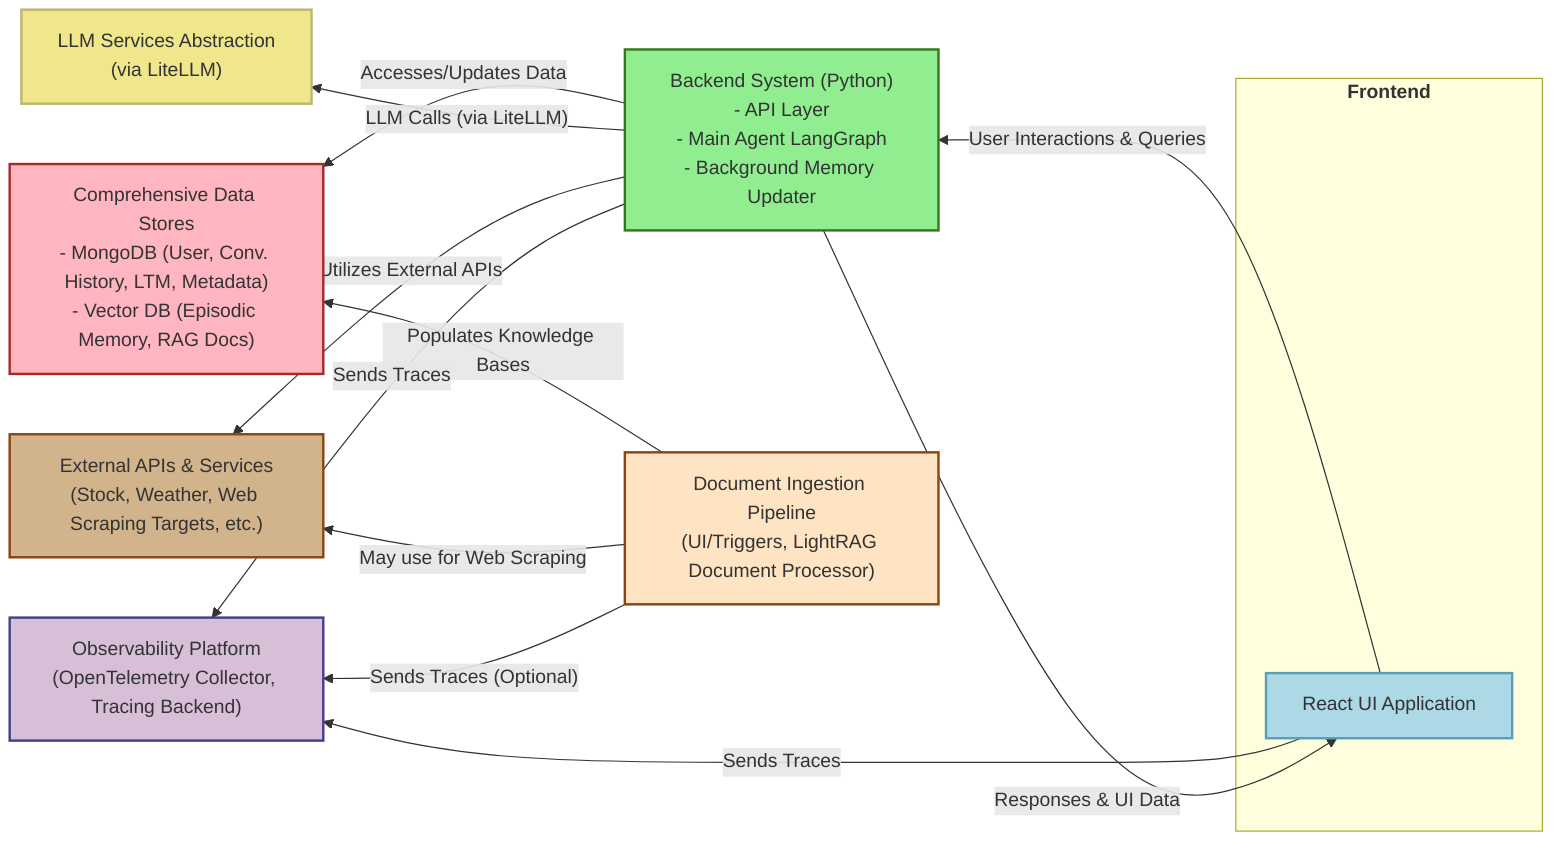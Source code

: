 %%{
  init: {
    'theme': 'base',
    'themeVariables': {
      'fontFamily': 'Comic Sans MS, cursive',
      'fontSize': '14px',
      'primaryColor': '#FFF8DC',        /* cornsilk - main background/default */
      'nodeBorder': '#8B4513',         /* saddle brown */
      'lineColor': '#A0522D',          /* sienna */
      'primaryTextColor': '#5C4033',   /* dark brown */
      'uiColor': '#ADD8E6',            /* light blue - User Interface */
      'backendColor': '#90EE90',       /* light green - Backend System */
      'dataStoreColor': '#FFB6C1',     /* light pink - Data Stores */
      'llmColor': '#F0E68C',           /* khaki - LLM Services */
      'externalSvcColor': '#D2B48C',   /* tan - External Services */
      'observabilityColor': '#D8BFD8',  /* thistle - Observability */
      'ingestionColor': '#FFE4C4',      /* bisque - Ingestion Pipeline */
      'edgeLabelBackground':'#FFFFE0',  /* light yellow */
      'clusterBkg': '#FAFAFA'        /* very light grey for clusters */
    },
    'flowchart': {
      'curve': 'basis'
    }
  }
}%%

graph RL
    classDef uiSystem fill:#ADD8E6,stroke:#5A9FB8,stroke-width:2px;
    classDef backendSystem fill:#90EE90,stroke:#38761D,stroke-width:2px;
    classDef dataStores fill:#FFB6C1,stroke:#A52A2A,stroke-width:2px;
    classDef llmServices fill:#F0E68C,stroke:#BDB76B,stroke-width:2px;
    classDef externalServices fill:#D2B48C,stroke:#8B4513,stroke-width:2px;
    classDef observabilityPlatform fill:#D8BFD8,stroke:#483D8B,stroke-width:2px;
    classDef ingestionPipeline fill:#FFE4C4,stroke:#8B4513,stroke-width:2px;


    subgraph FE[<b>Frontend</b>]
        direction TB
        UserInterface["React UI Application"]:::uiSystem;
    end
    %% Main System Blocks
   
    BackendCore["Backend System (Python)<br/>- API Layer<br/>- Main Agent LangGraph<br/>- Background Memory Updater"]:::backendSystem;
    DataStorage["Comprehensive Data Stores<br/>- MongoDB (User, Conv. History, LTM, Metadata)<br/>- Vector DB (Episodic Memory, RAG Docs)"]:::dataStores;
    LLM_Services["LLM Services Abstraction<br/>(via LiteLLM)"]:::llmServices;
    External_APIs["External APIs & Services<br/>(Stock, Weather, Web Scraping Targets, etc.)"]:::externalServices;
    Observability["Observability Platform<br/>(OpenTelemetry Collector, Tracing Backend)"]:::observabilityPlatform;
    DocIngestion["Document Ingestion Pipeline<br/>(UI/Triggers, LightRAG Document Processor)"]:::ingestionPipeline;

    %% Core Interactions
    UserInterface -- "User Interactions & Queries" --> BackendCore;

    BackendCore -- "Accesses/Updates Data" --> DataStorage;
    BackendCore -- "LLM Calls (via LiteLLM)" --> LLM_Services;
    BackendCore -- "Utilizes External APIs" --> External_APIs;
    
    DocIngestion -- "Populates Knowledge Bases" --> DataStorage;
    DocIngestion -- "May use for Web Scraping" --> External_APIs;
        BackendCore -- "Responses & UI Data" --> UserInterface;



    %% Observability Interactions
    UserInterface -- "Sends Traces" --> Observability;
    BackendCore -- "Sends Traces" --> Observability;
    DocIngestion -- "Sends Traces (Optional)" --> Observability;


    %% Applying classes to nodes explicitly
    class UserInterface uiSystem;
    class BackendCore backendSystem;
    class DataStorage dataStores;
    class LLM_Services llmServices;
    class External_APIs externalServices;
    class Observability observabilityPlatform;
    class DocIngestion ingestionPipeline;
    %% Apply curved lines using 'basis' interpolation for smooth flow
    linkStyle default interpolate basis; 

    %% title High-Level System Architecture Diagram (Post-All Phases)